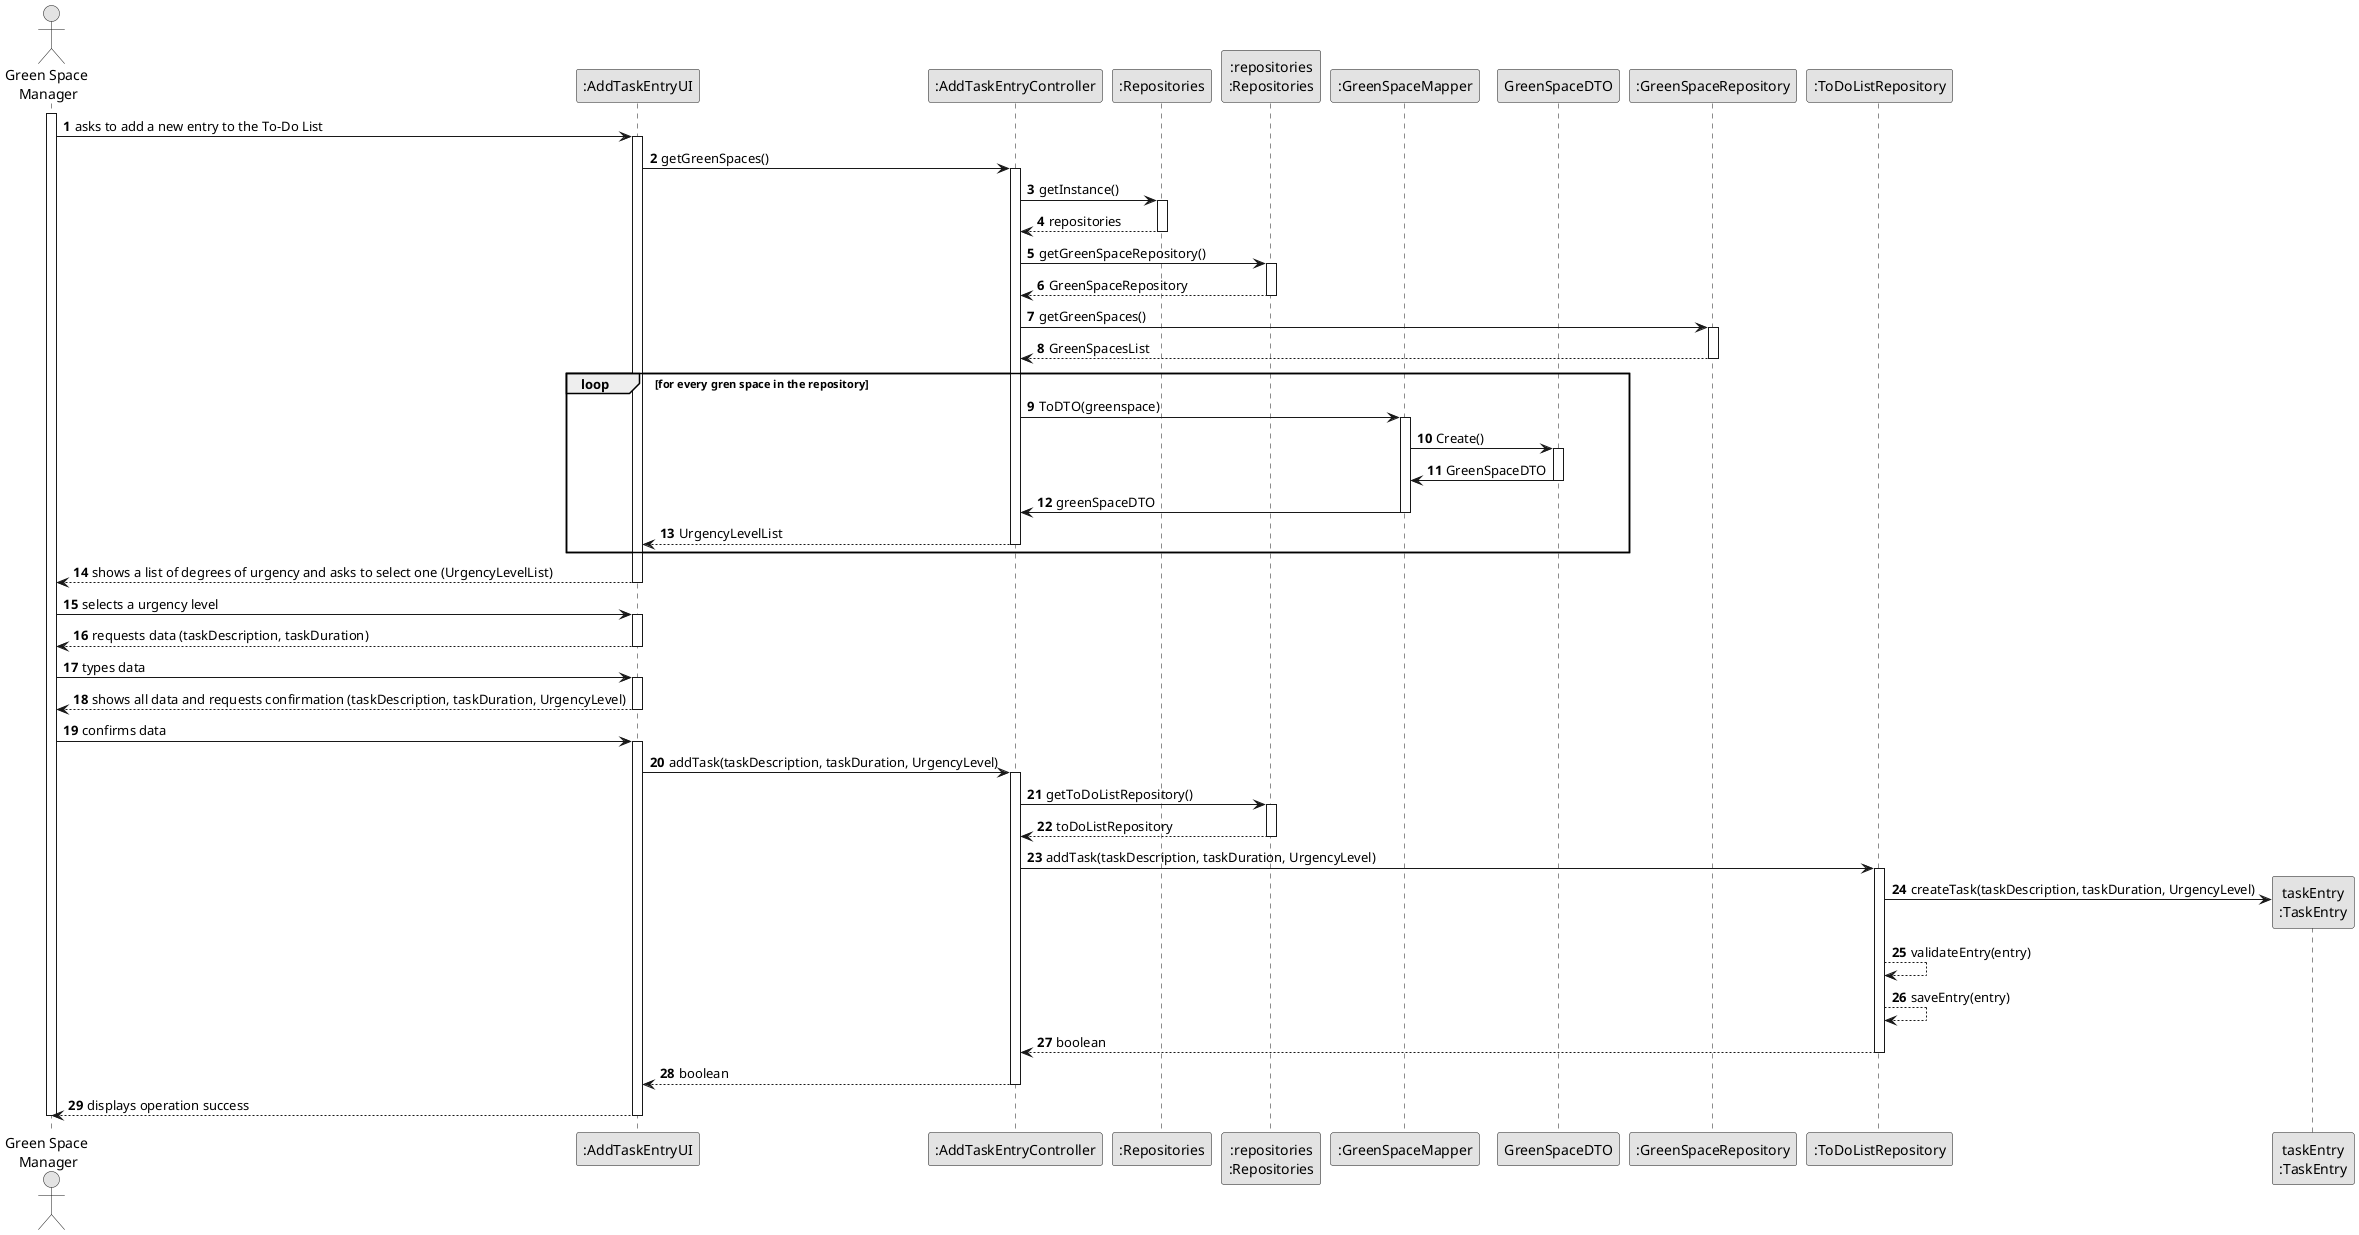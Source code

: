 @startuml
skinparam monochrome true
skinparam packageStyle rectangle
skinparam shadowing false

autonumber

'hide footbox
actor "Green Space \nManager" as ADM
participant ":AddTaskEntryUI" as UI
participant ":AddTaskEntryController" as CTRL
participant ":Repositories" as RepositorySingleton
participant ":repositories\n:Repositories" as PLAT
participant ":GreenSpaceMapper" as MAP
participant "GreenSpaceDTO" as DTO
participant ":GreenSpaceRepository" as URG
participant ":ToDoListRepository" as TDR
participant "taskEntry\n:TaskEntry" as TASK

activate ADM

    ADM -> UI : asks to add a new entry to the To-Do List
    activate UI

        UI -> CTRL : getGreenSpaces()
        activate CTRL

            CTRL -> RepositorySingleton : getInstance()
            activate RepositorySingleton

                RepositorySingleton --> CTRL : repositories
            deactivate RepositorySingleton

            CTRL -> PLAT : getGreenSpaceRepository()
            activate PLAT

                PLAT --> CTRL : GreenSpaceRepository
            deactivate PLAT

            CTRL -> URG : getGreenSpaces()
            activate URG

                URG --> CTRL : GreenSpacesList
            deactivate URG

            loop for every gren space in the repository
            CTRL -> MAP : ToDTO(greenspace)
            activate MAP
                MAP -> DTO: Create()
                activate DTO
                    DTO -> MAP:GreenSpaceDTO
                deactivate DTO
                MAP -> CTRL: greenSpaceDTO
            deactivate
            CTRL --> UI : UrgencyLevelList
        deactivate CTRL
            end
        UI --> ADM : shows a list of degrees of urgency and asks to select one (UrgencyLevelList)
    deactivate UI

    ADM -> UI : selects a urgency level
    activate UI

        UI --> ADM : requests data (taskDescription, taskDuration)
    deactivate UI

    ADM -> UI : types data
    activate UI

        UI --> ADM : shows all data and requests confirmation (taskDescription, taskDuration, UrgencyLevel)
    deactivate UI

    ADM -> UI : confirms data
    activate UI

        UI -> CTRL : addTask(taskDescription, taskDuration, UrgencyLevel)
        activate CTRL

            CTRL -> PLAT : getToDoListRepository()
            activate PLAT

                PLAT --> CTRL : toDoListRepository
            deactivate PLAT

            CTRL -> TDR : addTask(taskDescription, taskDuration, UrgencyLevel)
            activate TDR

                TDR -> TASK** : createTask(taskDescription, taskDuration, UrgencyLevel)
                TDR --> TDR : validateEntry(entry)
                TDR --> TDR : saveEntry(entry)
                TDR --> CTRL : boolean
            deactivate TDR

            CTRL --> UI : boolean
        deactivate CTRL

        UI --> ADM : displays operation success
    deactivate UI

deactivate ADM

@enduml